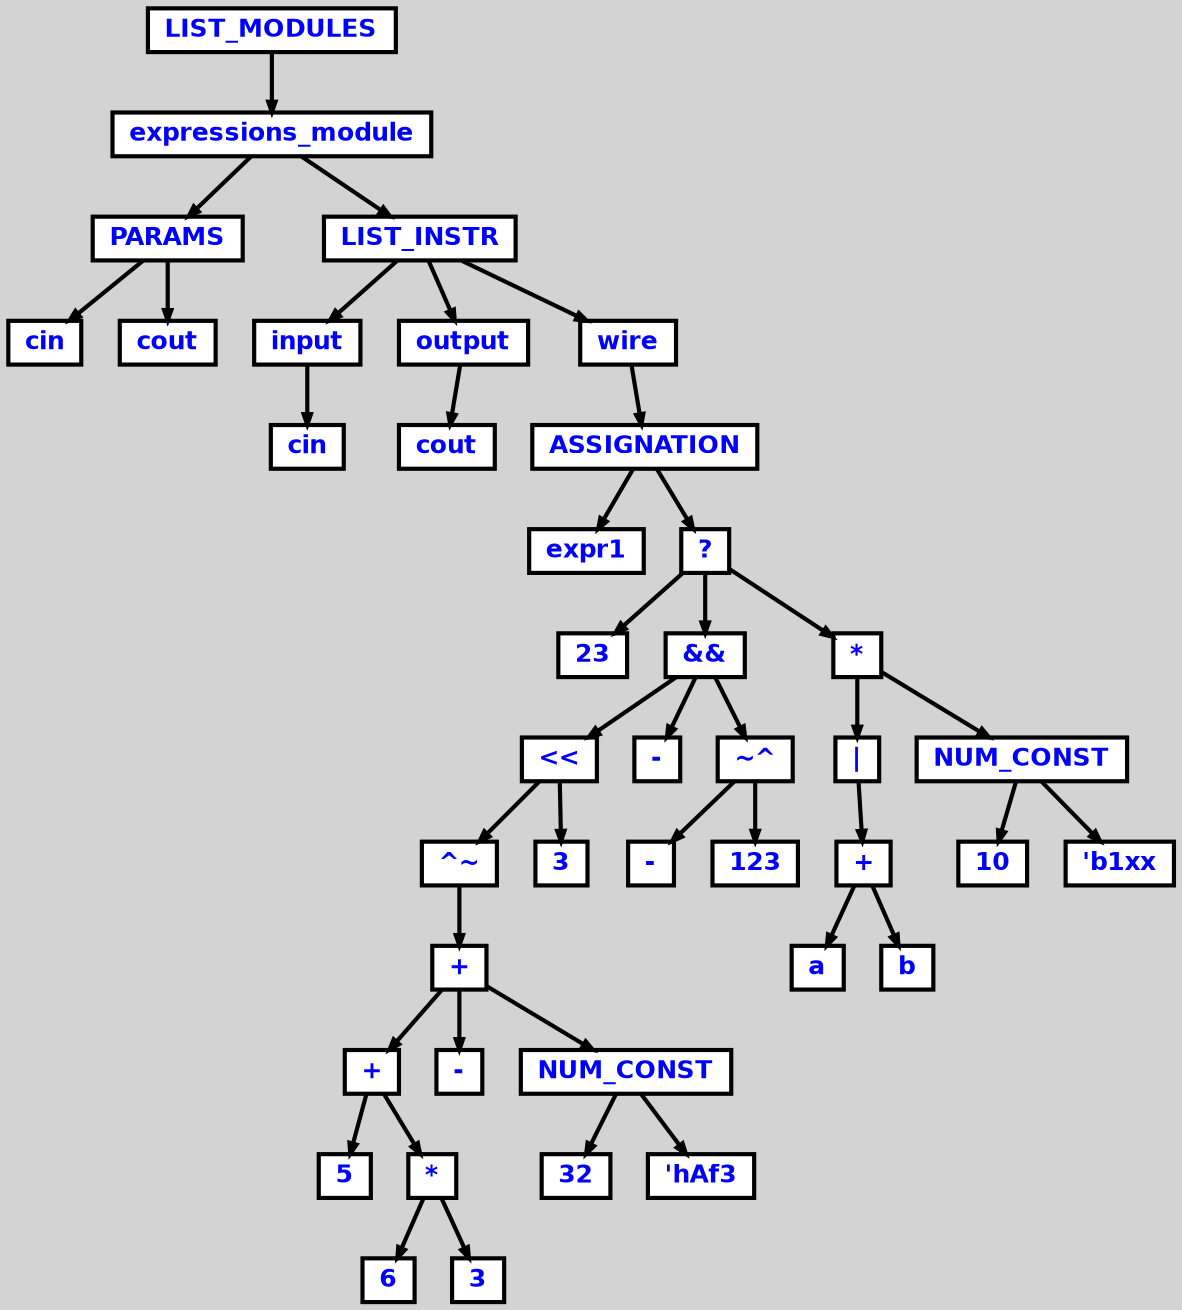 digraph {

	ordering=out;
	ranksep=.4;
	bgcolor="lightgrey"; node [shape=box, fixedsize=false, fontsize=12, fontname="Helvetica-bold", fontcolor="blue"
		width=.25, height=.25, color="black", fillcolor="white", style="filled, solid, bold"];
	edge [arrowsize=.5, color="black", style="bold"]

  n0 [label="LIST_MODULES"];
  n1 [label="expressions_module"];
  n1 [label="expressions_module"];
  n2 [label="PARAMS"];
  n2 [label="PARAMS"];
  n3 [label="cin"];
  n4 [label="cout"];
  n5 [label="LIST_INSTR"];
  n5 [label="LIST_INSTR"];
  n6 [label="input"];
  n6 [label="input"];
  n7 [label="cin"];
  n8 [label="output"];
  n8 [label="output"];
  n9 [label="cout"];
  n10 [label="wire"];
  n10 [label="wire"];
  n11 [label="ASSIGNATION"];
  n11 [label="ASSIGNATION"];
  n12 [label="expr1"];
  n13 [label="?"];
  n13 [label="?"];
  n14 [label="23"];
  n15 [label="&&"];
  n15 [label="&&"];
  n16 [label="<<"];
  n16 [label="<<"];
  n17 [label="^~"];
  n17 [label="^~"];
  n18 [label="+"];
  n18 [label="+"];
  n19 [label="+"];
  n19 [label="+"];
  n20 [label="5"];
  n21 [label="*"];
  n21 [label="*"];
  n22 [label="6"];
  n23 [label="3"];
  n24 [label="-"];
  n25 [label="NUM_CONST"];
  n25 [label="NUM_CONST"];
  n26 [label="32"];
  n27 [label="'hAf3"];
  n28 [label="3"];
  n29 [label="-"];
  n30 [label="~^"];
  n30 [label="~^"];
  n31 [label="-"];
  n32 [label="123"];
  n33 [label="*"];
  n33 [label="*"];
  n34 [label="|"];
  n34 [label="|"];
  n35 [label="+"];
  n35 [label="+"];
  n36 [label="a"];
  n37 [label="b"];
  n38 [label="NUM_CONST"];
  n38 [label="NUM_CONST"];
  n39 [label="10"];
  n40 [label="'b1xx"];

  n0 -> n1 // "LIST_MODULES" -> "expressions_module"
  n1 -> n2 // "expressions_module" -> "PARAMS"
  n2 -> n3 // "PARAMS" -> "cin"
  n2 -> n4 // "PARAMS" -> "cout"
  n1 -> n5 // "expressions_module" -> "LIST_INSTR"
  n5 -> n6 // "LIST_INSTR" -> "input"
  n6 -> n7 // "input" -> "cin"
  n5 -> n8 // "LIST_INSTR" -> "output"
  n8 -> n9 // "output" -> "cout"
  n5 -> n10 // "LIST_INSTR" -> "wire"
  n10 -> n11 // "wire" -> "ASSIGNATION"
  n11 -> n12 // "ASSIGNATION" -> "expr1"
  n11 -> n13 // "ASSIGNATION" -> "?"
  n13 -> n14 // "?" -> "23"
  n13 -> n15 // "?" -> "&&"
  n15 -> n16 // "&&" -> "<<"
  n16 -> n17 // "<<" -> "^~"
  n17 -> n18 // "^~" -> "+"
  n18 -> n19 // "+" -> "+"
  n19 -> n20 // "+" -> "5"
  n19 -> n21 // "+" -> "*"
  n21 -> n22 // "*" -> "6"
  n21 -> n23 // "*" -> "3"
  n18 -> n24 // "+" -> "-"
  n18 -> n25 // "+" -> "NUM_CONST"
  n25 -> n26 // "NUM_CONST" -> "32"
  n25 -> n27 // "NUM_CONST" -> "'hAf3"
  n16 -> n28 // "<<" -> "3"
  n15 -> n29 // "&&" -> "-"
  n15 -> n30 // "&&" -> "~^"
  n30 -> n31 // "~^" -> "-"
  n30 -> n32 // "~^" -> "123"
  n13 -> n33 // "?" -> "*"
  n33 -> n34 // "*" -> "|"
  n34 -> n35 // "|" -> "+"
  n35 -> n36 // "+" -> "a"
  n35 -> n37 // "+" -> "b"
  n33 -> n38 // "*" -> "NUM_CONST"
  n38 -> n39 // "NUM_CONST" -> "10"
  n38 -> n40 // "NUM_CONST" -> "'b1xx"

}
